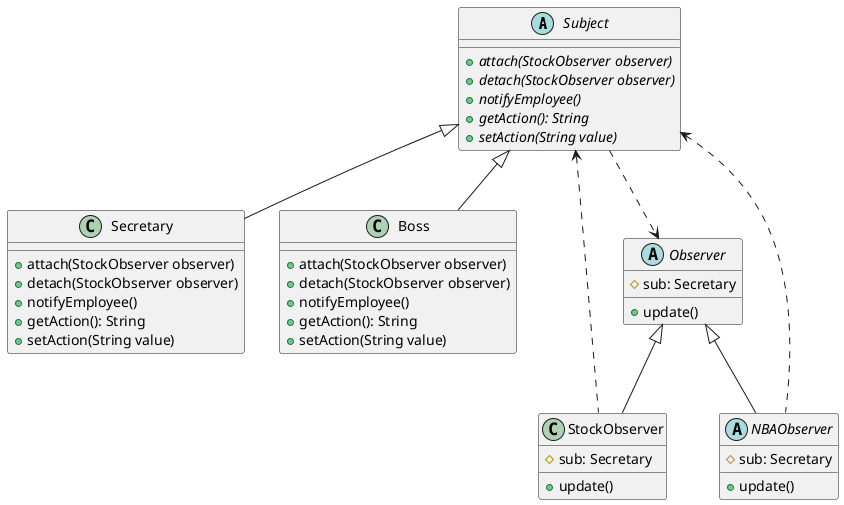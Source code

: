 @startuml design

abstract Subject {
    + {abstract} attach(StockObserver observer)
    + {abstract} detach(StockObserver observer)
    + {abstract} notifyEmployee()
    + {abstract} getAction(): String 
    + {abstract} setAction(String value)
}

class Secretary extends Subject {
    + attach(StockObserver observer)
    + detach(StockObserver observer)
    + notifyEmployee()
    + getAction(): String 
    + setAction(String value)
}

class Boss extends Subject {
    + attach(StockObserver observer)
    + detach(StockObserver observer)
    + notifyEmployee()
    + getAction(): String 
    + setAction(String value)
}

abstract Observer {
    # sub: Secretary
    + update()
}

class StockObserver {
    # sub: Secretary
    + update()
}

abstract NBAObserver {
    # sub: Secretary
    + update()
}

Observer <|-- StockObserver
Observer <|-- NBAObserver

Subject ..> Observer
Subject <.. StockObserver
Subject <.. NBAObserver

@enduml